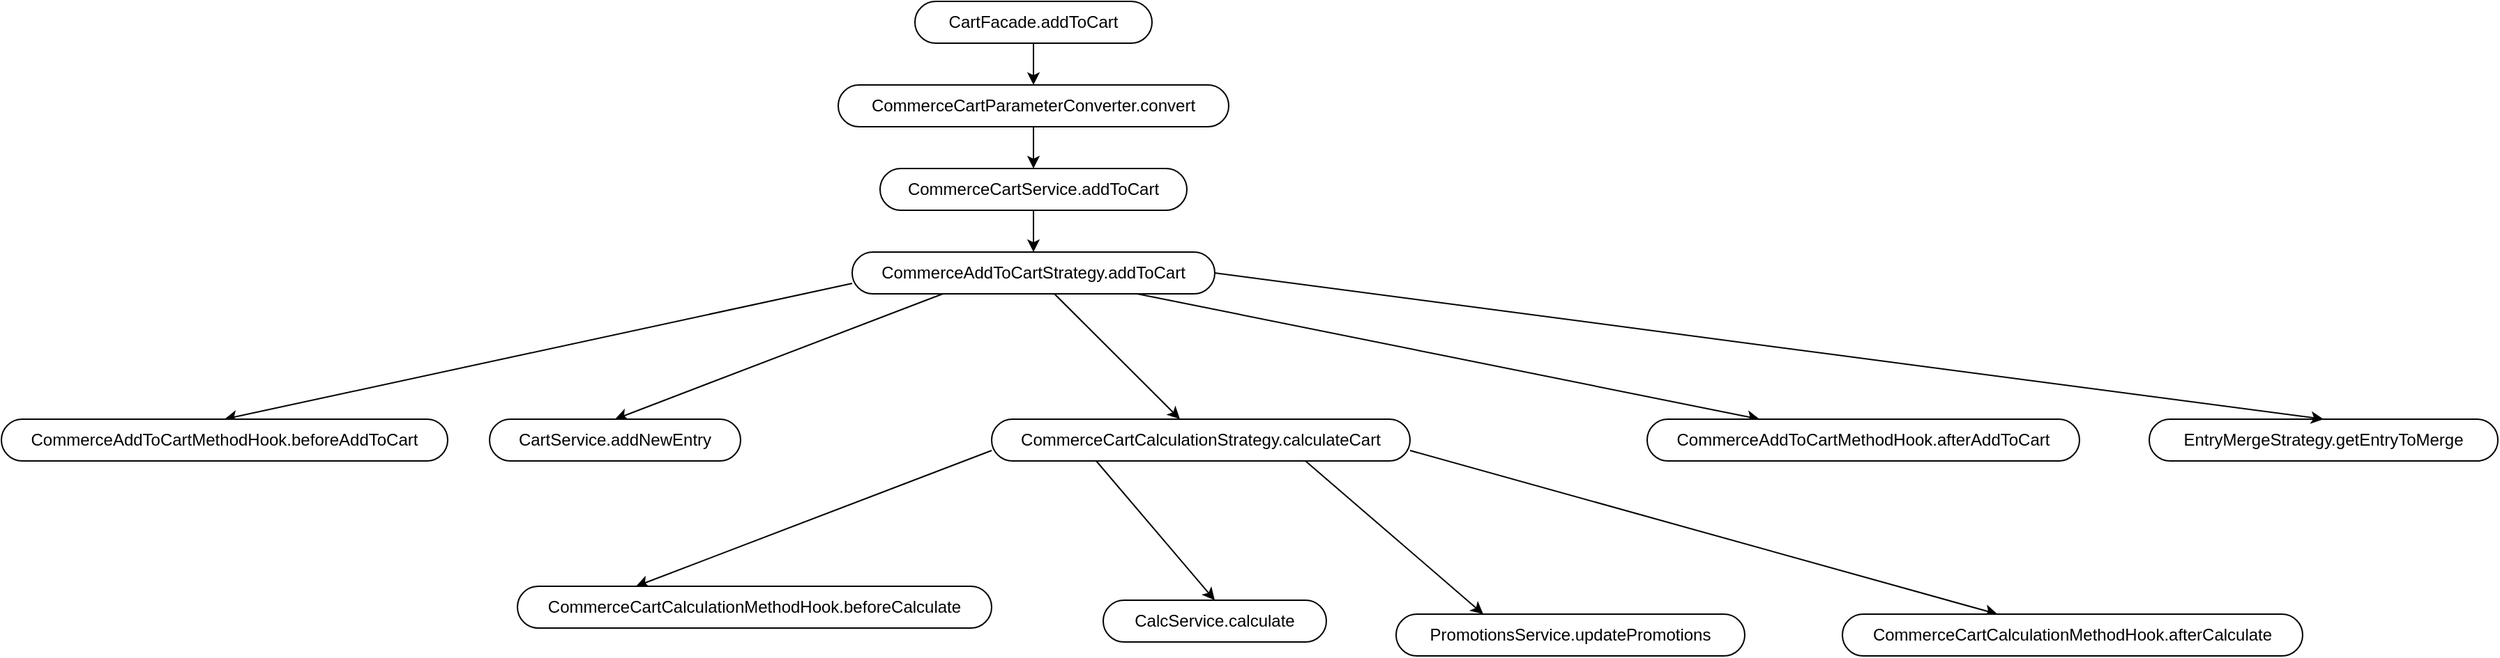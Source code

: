 <mxfile version="21.2.2" type="github">
  <diagram id="C2fSY1v2SiZeoUbDoYyL" name="Page-1">
    <mxGraphModel dx="2219" dy="617" grid="1" gridSize="10" guides="1" tooltips="1" connect="1" arrows="1" fold="1" page="1" pageScale="1" pageWidth="1169" pageHeight="827" math="0" shadow="0">
      <root>
        <mxCell id="0" />
        <mxCell id="1" parent="0" />
        <mxCell id="nQpdObJUpN9kFc_Fgj45-11" value="" style="rounded=0;orthogonalLoop=1;jettySize=auto;html=1;startArrow=none;endArrow=classic;segment=10;sourcePerimeterSpacing=0;targetPerimeterSpacing=0;entryX=0.5;entryY=0;entryDx=0;entryDy=0;exitX=0.5;exitY=1;exitDx=0;exitDy=0;endFill=1;" edge="1" parent="1" source="nQpdObJUpN9kFc_Fgj45-5" target="nQpdObJUpN9kFc_Fgj45-7">
          <mxGeometry relative="1" as="geometry" />
        </mxCell>
        <mxCell id="nQpdObJUpN9kFc_Fgj45-5" value="CartFacade.addToCart" style="whiteSpace=wrap;html=1;rounded=1;arcSize=50;align=center;verticalAlign=middle;strokeWidth=1;autosize=1;spacing=4;treeFolding=1;treeMoving=1;newEdgeStyle={&quot;edgeStyle&quot;:&quot;entityRelationEdgeStyle&quot;,&quot;startArrow&quot;:&quot;none&quot;,&quot;endArrow&quot;:&quot;none&quot;,&quot;segment&quot;:10,&quot;curved&quot;:1,&quot;sourcePerimeterSpacing&quot;:0,&quot;targetPerimeterSpacing&quot;:0};" vertex="1" parent="1">
          <mxGeometry x="115" y="50" width="170" height="30" as="geometry" />
        </mxCell>
        <mxCell id="nQpdObJUpN9kFc_Fgj45-17" value="" style="rounded=0;orthogonalLoop=1;jettySize=auto;html=1;startArrow=none;endArrow=classic;segment=10;sourcePerimeterSpacing=0;targetPerimeterSpacing=0;exitX=0.5;exitY=1;exitDx=0;exitDy=0;entryX=0.5;entryY=0;entryDx=0;entryDy=0;endFill=1;" edge="1" parent="1" source="nQpdObJUpN9kFc_Fgj45-7" target="nQpdObJUpN9kFc_Fgj45-16">
          <mxGeometry relative="1" as="geometry" />
        </mxCell>
        <mxCell id="nQpdObJUpN9kFc_Fgj45-7" value="CommerceCartParameterConverter.convert" style="whiteSpace=wrap;html=1;rounded=1;arcSize=50;align=center;verticalAlign=middle;strokeWidth=1;autosize=1;spacing=4;treeFolding=1;treeMoving=1;newEdgeStyle={&quot;edgeStyle&quot;:&quot;entityRelationEdgeStyle&quot;,&quot;startArrow&quot;:&quot;none&quot;,&quot;endArrow&quot;:&quot;none&quot;,&quot;segment&quot;:10,&quot;curved&quot;:1,&quot;sourcePerimeterSpacing&quot;:0,&quot;targetPerimeterSpacing&quot;:0};" vertex="1" parent="1">
          <mxGeometry x="60" y="110" width="280" height="30" as="geometry" />
        </mxCell>
        <mxCell id="nQpdObJUpN9kFc_Fgj45-20" value="" style="rounded=0;orthogonalLoop=1;jettySize=auto;html=1;startArrow=none;endArrow=classic;segment=10;sourcePerimeterSpacing=0;targetPerimeterSpacing=0;exitX=0.5;exitY=1;exitDx=0;exitDy=0;entryX=0.5;entryY=0;entryDx=0;entryDy=0;endFill=1;" edge="1" parent="1" source="nQpdObJUpN9kFc_Fgj45-16" target="nQpdObJUpN9kFc_Fgj45-19">
          <mxGeometry relative="1" as="geometry" />
        </mxCell>
        <mxCell id="nQpdObJUpN9kFc_Fgj45-16" value="CommerceCartService.addToCart" style="whiteSpace=wrap;html=1;rounded=1;arcSize=50;align=center;verticalAlign=middle;strokeWidth=1;autosize=1;spacing=4;treeFolding=1;treeMoving=1;newEdgeStyle={&quot;edgeStyle&quot;:&quot;entityRelationEdgeStyle&quot;,&quot;startArrow&quot;:&quot;none&quot;,&quot;endArrow&quot;:&quot;none&quot;,&quot;segment&quot;:10,&quot;curved&quot;:1,&quot;sourcePerimeterSpacing&quot;:0,&quot;targetPerimeterSpacing&quot;:0};" vertex="1" parent="1">
          <mxGeometry x="90" y="170" width="220" height="30" as="geometry" />
        </mxCell>
        <mxCell id="nQpdObJUpN9kFc_Fgj45-22" value="" style="rounded=0;orthogonalLoop=1;jettySize=auto;html=1;startArrow=none;endArrow=classic;segment=10;sourcePerimeterSpacing=0;targetPerimeterSpacing=0;entryX=0.5;entryY=0;entryDx=0;entryDy=0;exitX=0;exitY=0.75;exitDx=0;exitDy=0;endFill=1;" edge="1" parent="1" source="nQpdObJUpN9kFc_Fgj45-19" target="nQpdObJUpN9kFc_Fgj45-21">
          <mxGeometry relative="1" as="geometry" />
        </mxCell>
        <mxCell id="nQpdObJUpN9kFc_Fgj45-26" value="" style="rounded=0;orthogonalLoop=1;jettySize=auto;html=1;startArrow=none;endArrow=classic;segment=10;sourcePerimeterSpacing=0;targetPerimeterSpacing=0;exitX=0.25;exitY=1;exitDx=0;exitDy=0;entryX=0.5;entryY=0;entryDx=0;entryDy=0;endFill=1;" edge="1" parent="1" source="nQpdObJUpN9kFc_Fgj45-19" target="nQpdObJUpN9kFc_Fgj45-25">
          <mxGeometry relative="1" as="geometry">
            <mxPoint x="210" y="270" as="sourcePoint" />
          </mxGeometry>
        </mxCell>
        <mxCell id="nQpdObJUpN9kFc_Fgj45-28" value="" style="rounded=0;orthogonalLoop=1;jettySize=auto;html=1;startArrow=none;endArrow=classic;segment=10;sourcePerimeterSpacing=0;targetPerimeterSpacing=0;endFill=1;" edge="1" parent="1" source="nQpdObJUpN9kFc_Fgj45-19" target="nQpdObJUpN9kFc_Fgj45-27">
          <mxGeometry relative="1" as="geometry" />
        </mxCell>
        <mxCell id="nQpdObJUpN9kFc_Fgj45-42" value="" style="rounded=0;orthogonalLoop=1;jettySize=auto;html=1;startArrow=none;endArrow=classic;segment=10;sourcePerimeterSpacing=0;targetPerimeterSpacing=0;endFill=1;" edge="1" parent="1" source="nQpdObJUpN9kFc_Fgj45-19" target="nQpdObJUpN9kFc_Fgj45-41">
          <mxGeometry relative="1" as="geometry" />
        </mxCell>
        <mxCell id="nQpdObJUpN9kFc_Fgj45-19" value="CommerceAddToCartStrategy.addToCart" style="whiteSpace=wrap;html=1;rounded=1;arcSize=50;align=center;verticalAlign=middle;strokeWidth=1;autosize=1;spacing=4;treeFolding=1;treeMoving=1;newEdgeStyle={&quot;edgeStyle&quot;:&quot;entityRelationEdgeStyle&quot;,&quot;startArrow&quot;:&quot;none&quot;,&quot;endArrow&quot;:&quot;none&quot;,&quot;segment&quot;:10,&quot;curved&quot;:1,&quot;sourcePerimeterSpacing&quot;:0,&quot;targetPerimeterSpacing&quot;:0};" vertex="1" parent="1">
          <mxGeometry x="70" y="230" width="260" height="30" as="geometry" />
        </mxCell>
        <mxCell id="nQpdObJUpN9kFc_Fgj45-21" value="CommerceAddToCartMethodHook.beforeAddToCart" style="whiteSpace=wrap;html=1;rounded=1;arcSize=50;align=center;verticalAlign=middle;strokeWidth=1;autosize=1;spacing=4;treeFolding=1;treeMoving=1;newEdgeStyle={&quot;edgeStyle&quot;:&quot;entityRelationEdgeStyle&quot;,&quot;startArrow&quot;:&quot;none&quot;,&quot;endArrow&quot;:&quot;none&quot;,&quot;segment&quot;:10,&quot;curved&quot;:1,&quot;sourcePerimeterSpacing&quot;:0,&quot;targetPerimeterSpacing&quot;:0};" vertex="1" parent="1">
          <mxGeometry x="-540" y="350" width="320" height="30" as="geometry" />
        </mxCell>
        <mxCell id="nQpdObJUpN9kFc_Fgj45-25" value="CartService.addNewEntry" style="whiteSpace=wrap;html=1;rounded=1;arcSize=50;align=center;verticalAlign=middle;strokeWidth=1;autosize=1;spacing=4;treeFolding=1;treeMoving=1;newEdgeStyle={&quot;edgeStyle&quot;:&quot;entityRelationEdgeStyle&quot;,&quot;startArrow&quot;:&quot;none&quot;,&quot;endArrow&quot;:&quot;none&quot;,&quot;segment&quot;:10,&quot;curved&quot;:1,&quot;sourcePerimeterSpacing&quot;:0,&quot;targetPerimeterSpacing&quot;:0};" vertex="1" parent="1">
          <mxGeometry x="-190" y="350" width="180" height="30" as="geometry" />
        </mxCell>
        <mxCell id="nQpdObJUpN9kFc_Fgj45-30" value="" style="rounded=0;orthogonalLoop=1;jettySize=auto;html=1;startArrow=none;endArrow=classic;segment=10;sourcePerimeterSpacing=0;targetPerimeterSpacing=0;exitX=0;exitY=0.75;exitDx=0;exitDy=0;entryX=0.25;entryY=0;entryDx=0;entryDy=0;endFill=1;" edge="1" parent="1" source="nQpdObJUpN9kFc_Fgj45-27" target="nQpdObJUpN9kFc_Fgj45-29">
          <mxGeometry relative="1" as="geometry" />
        </mxCell>
        <mxCell id="nQpdObJUpN9kFc_Fgj45-34" value="" style="rounded=0;orthogonalLoop=1;jettySize=auto;html=1;startArrow=none;endArrow=classic;segment=10;sourcePerimeterSpacing=0;targetPerimeterSpacing=0;exitX=0.25;exitY=1;exitDx=0;exitDy=0;entryX=0.5;entryY=0;entryDx=0;entryDy=0;endFill=1;" edge="1" parent="1" source="nQpdObJUpN9kFc_Fgj45-27" target="nQpdObJUpN9kFc_Fgj45-33">
          <mxGeometry relative="1" as="geometry" />
        </mxCell>
        <mxCell id="nQpdObJUpN9kFc_Fgj45-37" value="" style="rounded=0;orthogonalLoop=1;jettySize=auto;html=1;startArrow=none;endArrow=classic;segment=10;sourcePerimeterSpacing=0;targetPerimeterSpacing=0;exitX=0.75;exitY=1;exitDx=0;exitDy=0;entryX=0.25;entryY=0;entryDx=0;entryDy=0;endFill=1;" edge="1" parent="1" source="nQpdObJUpN9kFc_Fgj45-27" target="nQpdObJUpN9kFc_Fgj45-36">
          <mxGeometry relative="1" as="geometry" />
        </mxCell>
        <mxCell id="nQpdObJUpN9kFc_Fgj45-40" value="" style="rounded=0;orthogonalLoop=1;jettySize=auto;html=1;startArrow=none;endArrow=classic;segment=10;sourcePerimeterSpacing=0;targetPerimeterSpacing=0;endFill=1;exitX=1;exitY=0.75;exitDx=0;exitDy=0;" edge="1" parent="1" source="nQpdObJUpN9kFc_Fgj45-27" target="nQpdObJUpN9kFc_Fgj45-39">
          <mxGeometry relative="1" as="geometry" />
        </mxCell>
        <mxCell id="nQpdObJUpN9kFc_Fgj45-27" value="CommerceCartCalculationStrategy.calculateCart" style="whiteSpace=wrap;html=1;rounded=1;arcSize=50;align=center;verticalAlign=middle;strokeWidth=1;autosize=1;spacing=4;treeFolding=1;treeMoving=1;newEdgeStyle={&quot;edgeStyle&quot;:&quot;entityRelationEdgeStyle&quot;,&quot;startArrow&quot;:&quot;none&quot;,&quot;endArrow&quot;:&quot;none&quot;,&quot;segment&quot;:10,&quot;curved&quot;:1,&quot;sourcePerimeterSpacing&quot;:0,&quot;targetPerimeterSpacing&quot;:0};" vertex="1" parent="1">
          <mxGeometry x="170" y="350" width="300" height="30" as="geometry" />
        </mxCell>
        <mxCell id="nQpdObJUpN9kFc_Fgj45-29" value="CommerceCartCalculationMethodHook.beforeCalculate" style="whiteSpace=wrap;html=1;rounded=1;arcSize=50;align=center;verticalAlign=middle;strokeWidth=1;autosize=1;spacing=4;treeFolding=1;treeMoving=1;newEdgeStyle={&quot;edgeStyle&quot;:&quot;entityRelationEdgeStyle&quot;,&quot;startArrow&quot;:&quot;none&quot;,&quot;endArrow&quot;:&quot;none&quot;,&quot;segment&quot;:10,&quot;curved&quot;:1,&quot;sourcePerimeterSpacing&quot;:0,&quot;targetPerimeterSpacing&quot;:0};" vertex="1" parent="1">
          <mxGeometry x="-170" y="470" width="340" height="30" as="geometry" />
        </mxCell>
        <mxCell id="nQpdObJUpN9kFc_Fgj45-33" value="CalcService.calculate" style="whiteSpace=wrap;html=1;rounded=1;arcSize=50;align=center;verticalAlign=middle;strokeWidth=1;autosize=1;spacing=4;treeFolding=1;treeMoving=1;newEdgeStyle={&quot;edgeStyle&quot;:&quot;entityRelationEdgeStyle&quot;,&quot;startArrow&quot;:&quot;none&quot;,&quot;endArrow&quot;:&quot;none&quot;,&quot;segment&quot;:10,&quot;curved&quot;:1,&quot;sourcePerimeterSpacing&quot;:0,&quot;targetPerimeterSpacing&quot;:0};" vertex="1" parent="1">
          <mxGeometry x="250" y="480" width="160" height="30" as="geometry" />
        </mxCell>
        <mxCell id="nQpdObJUpN9kFc_Fgj45-36" value="PromotionsService.updatePromotions" style="whiteSpace=wrap;html=1;rounded=1;arcSize=50;align=center;verticalAlign=middle;strokeWidth=1;autosize=1;spacing=4;treeFolding=1;treeMoving=1;newEdgeStyle={&quot;edgeStyle&quot;:&quot;entityRelationEdgeStyle&quot;,&quot;startArrow&quot;:&quot;none&quot;,&quot;endArrow&quot;:&quot;none&quot;,&quot;segment&quot;:10,&quot;curved&quot;:1,&quot;sourcePerimeterSpacing&quot;:0,&quot;targetPerimeterSpacing&quot;:0};" vertex="1" parent="1">
          <mxGeometry x="460" y="490" width="250" height="30" as="geometry" />
        </mxCell>
        <mxCell id="nQpdObJUpN9kFc_Fgj45-39" value="CommerceCartCalculationMethodHook.afterCalculate" style="whiteSpace=wrap;html=1;rounded=1;arcSize=50;align=center;verticalAlign=middle;strokeWidth=1;autosize=1;spacing=4;treeFolding=1;treeMoving=1;newEdgeStyle={&quot;edgeStyle&quot;:&quot;entityRelationEdgeStyle&quot;,&quot;startArrow&quot;:&quot;none&quot;,&quot;endArrow&quot;:&quot;none&quot;,&quot;segment&quot;:10,&quot;curved&quot;:1,&quot;sourcePerimeterSpacing&quot;:0,&quot;targetPerimeterSpacing&quot;:0};" vertex="1" parent="1">
          <mxGeometry x="780" y="490" width="330" height="30" as="geometry" />
        </mxCell>
        <mxCell id="nQpdObJUpN9kFc_Fgj45-41" value="CommerceAddToCartMethodHook.afterAddToCart" style="whiteSpace=wrap;html=1;rounded=1;arcSize=50;align=center;verticalAlign=middle;strokeWidth=1;autosize=1;spacing=4;treeFolding=1;treeMoving=1;newEdgeStyle={&quot;edgeStyle&quot;:&quot;entityRelationEdgeStyle&quot;,&quot;startArrow&quot;:&quot;none&quot;,&quot;endArrow&quot;:&quot;none&quot;,&quot;segment&quot;:10,&quot;curved&quot;:1,&quot;sourcePerimeterSpacing&quot;:0,&quot;targetPerimeterSpacing&quot;:0};" vertex="1" parent="1">
          <mxGeometry x="640" y="350" width="310" height="30" as="geometry" />
        </mxCell>
        <mxCell id="nQpdObJUpN9kFc_Fgj45-43" value="EntryMergeStrategy.getEntryToMerge" style="whiteSpace=wrap;html=1;rounded=1;arcSize=50;align=center;verticalAlign=middle;strokeWidth=1;autosize=1;spacing=4;treeFolding=1;treeMoving=1;newEdgeStyle={&quot;edgeStyle&quot;:&quot;entityRelationEdgeStyle&quot;,&quot;startArrow&quot;:&quot;none&quot;,&quot;endArrow&quot;:&quot;none&quot;,&quot;segment&quot;:10,&quot;curved&quot;:1,&quot;sourcePerimeterSpacing&quot;:0,&quot;targetPerimeterSpacing&quot;:0};" vertex="1" parent="1">
          <mxGeometry x="1000" y="350" width="250" height="30" as="geometry" />
        </mxCell>
        <mxCell id="nQpdObJUpN9kFc_Fgj45-44" value="" style="rounded=0;orthogonalLoop=1;jettySize=auto;html=1;startArrow=none;endArrow=classic;segment=10;sourcePerimeterSpacing=0;targetPerimeterSpacing=0;endFill=1;entryX=0.5;entryY=0;entryDx=0;entryDy=0;exitX=1;exitY=0.5;exitDx=0;exitDy=0;" edge="1" parent="1" source="nQpdObJUpN9kFc_Fgj45-19" target="nQpdObJUpN9kFc_Fgj45-43">
          <mxGeometry relative="1" as="geometry">
            <mxPoint x="284" y="270" as="sourcePoint" />
            <mxPoint x="731" y="360" as="targetPoint" />
          </mxGeometry>
        </mxCell>
      </root>
    </mxGraphModel>
  </diagram>
</mxfile>
